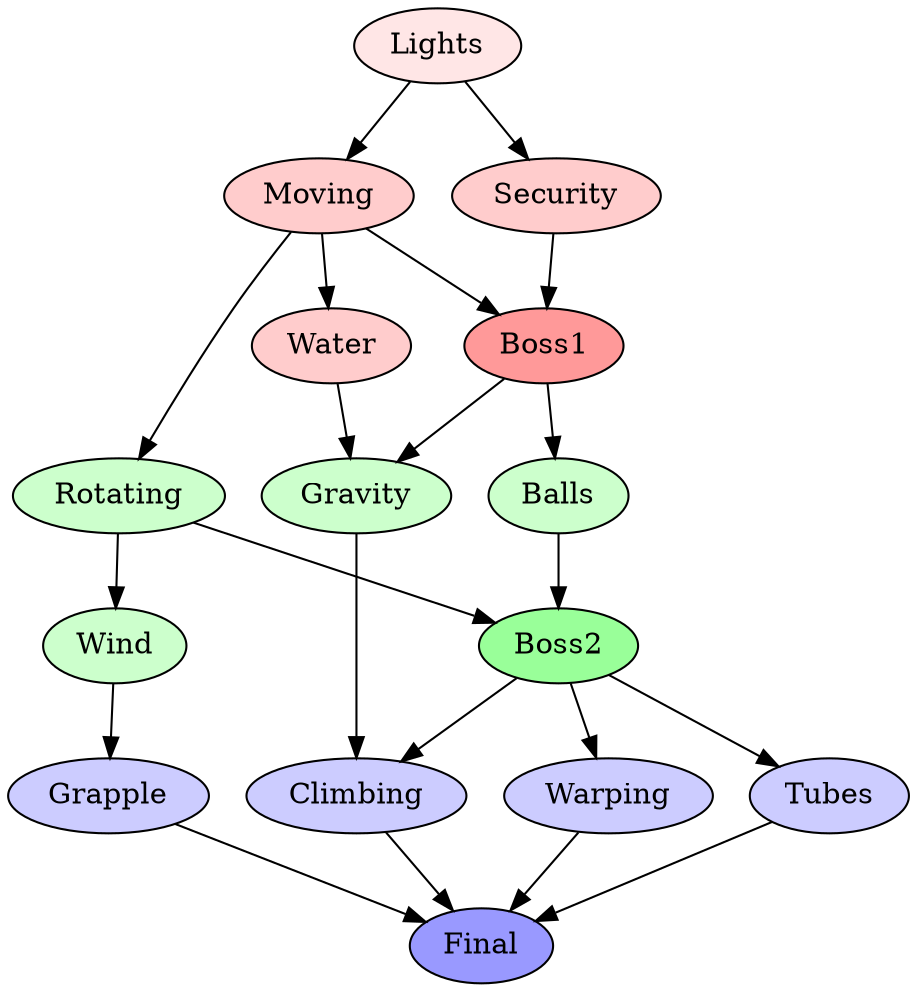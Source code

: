 digraph QuaternionLevels {
    node [style=filled];
    Lights [fillcolor="#ffe6e6"];
    Security [fillcolor="#ffcccc"];
    Moving [fillcolor="#ffcccc"];
    Water [fillcolor="#ffcccc"];
    Boss1 [fillcolor="#ff9999"];
    Rotating [fillcolor="#ccffcc"];
    Wind [fillcolor="#ccffcc"];
    Balls [fillcolor="#ccffcc"];
    Gravity [fillcolor="#ccffcc"];
    Boss2 [fillcolor="#99ff99"];
    Grapple [fillcolor="#ccccff"];
    Warping [fillcolor="#ccccff"];
    Tubes [fillcolor="#ccccff"];
    Climbing [fillcolor="#ccccff"];
    Final [fillcolor="#9999ff"];
	Wind -> Grapple -> Final;
	Lights -> Security;
    Lights -> Moving;
    Moving -> Rotating;
    Rotating -> Wind;
    Moving -> Boss1;
    Boss1 -> Balls;
    Rotating -> Boss2;
    Balls -> Boss2;
    Boss2 -> Tubes;
    Tubes -> Final;
    Security -> Boss1;
    Gravity -> Climbing;
    Warping -> Final;
    Moving -> Water;
    Boss1 -> Gravity;
    Boss2 -> Warping;
    Boss2 -> Climbing;
    Water -> Gravity;
    Climbing -> Final;
}